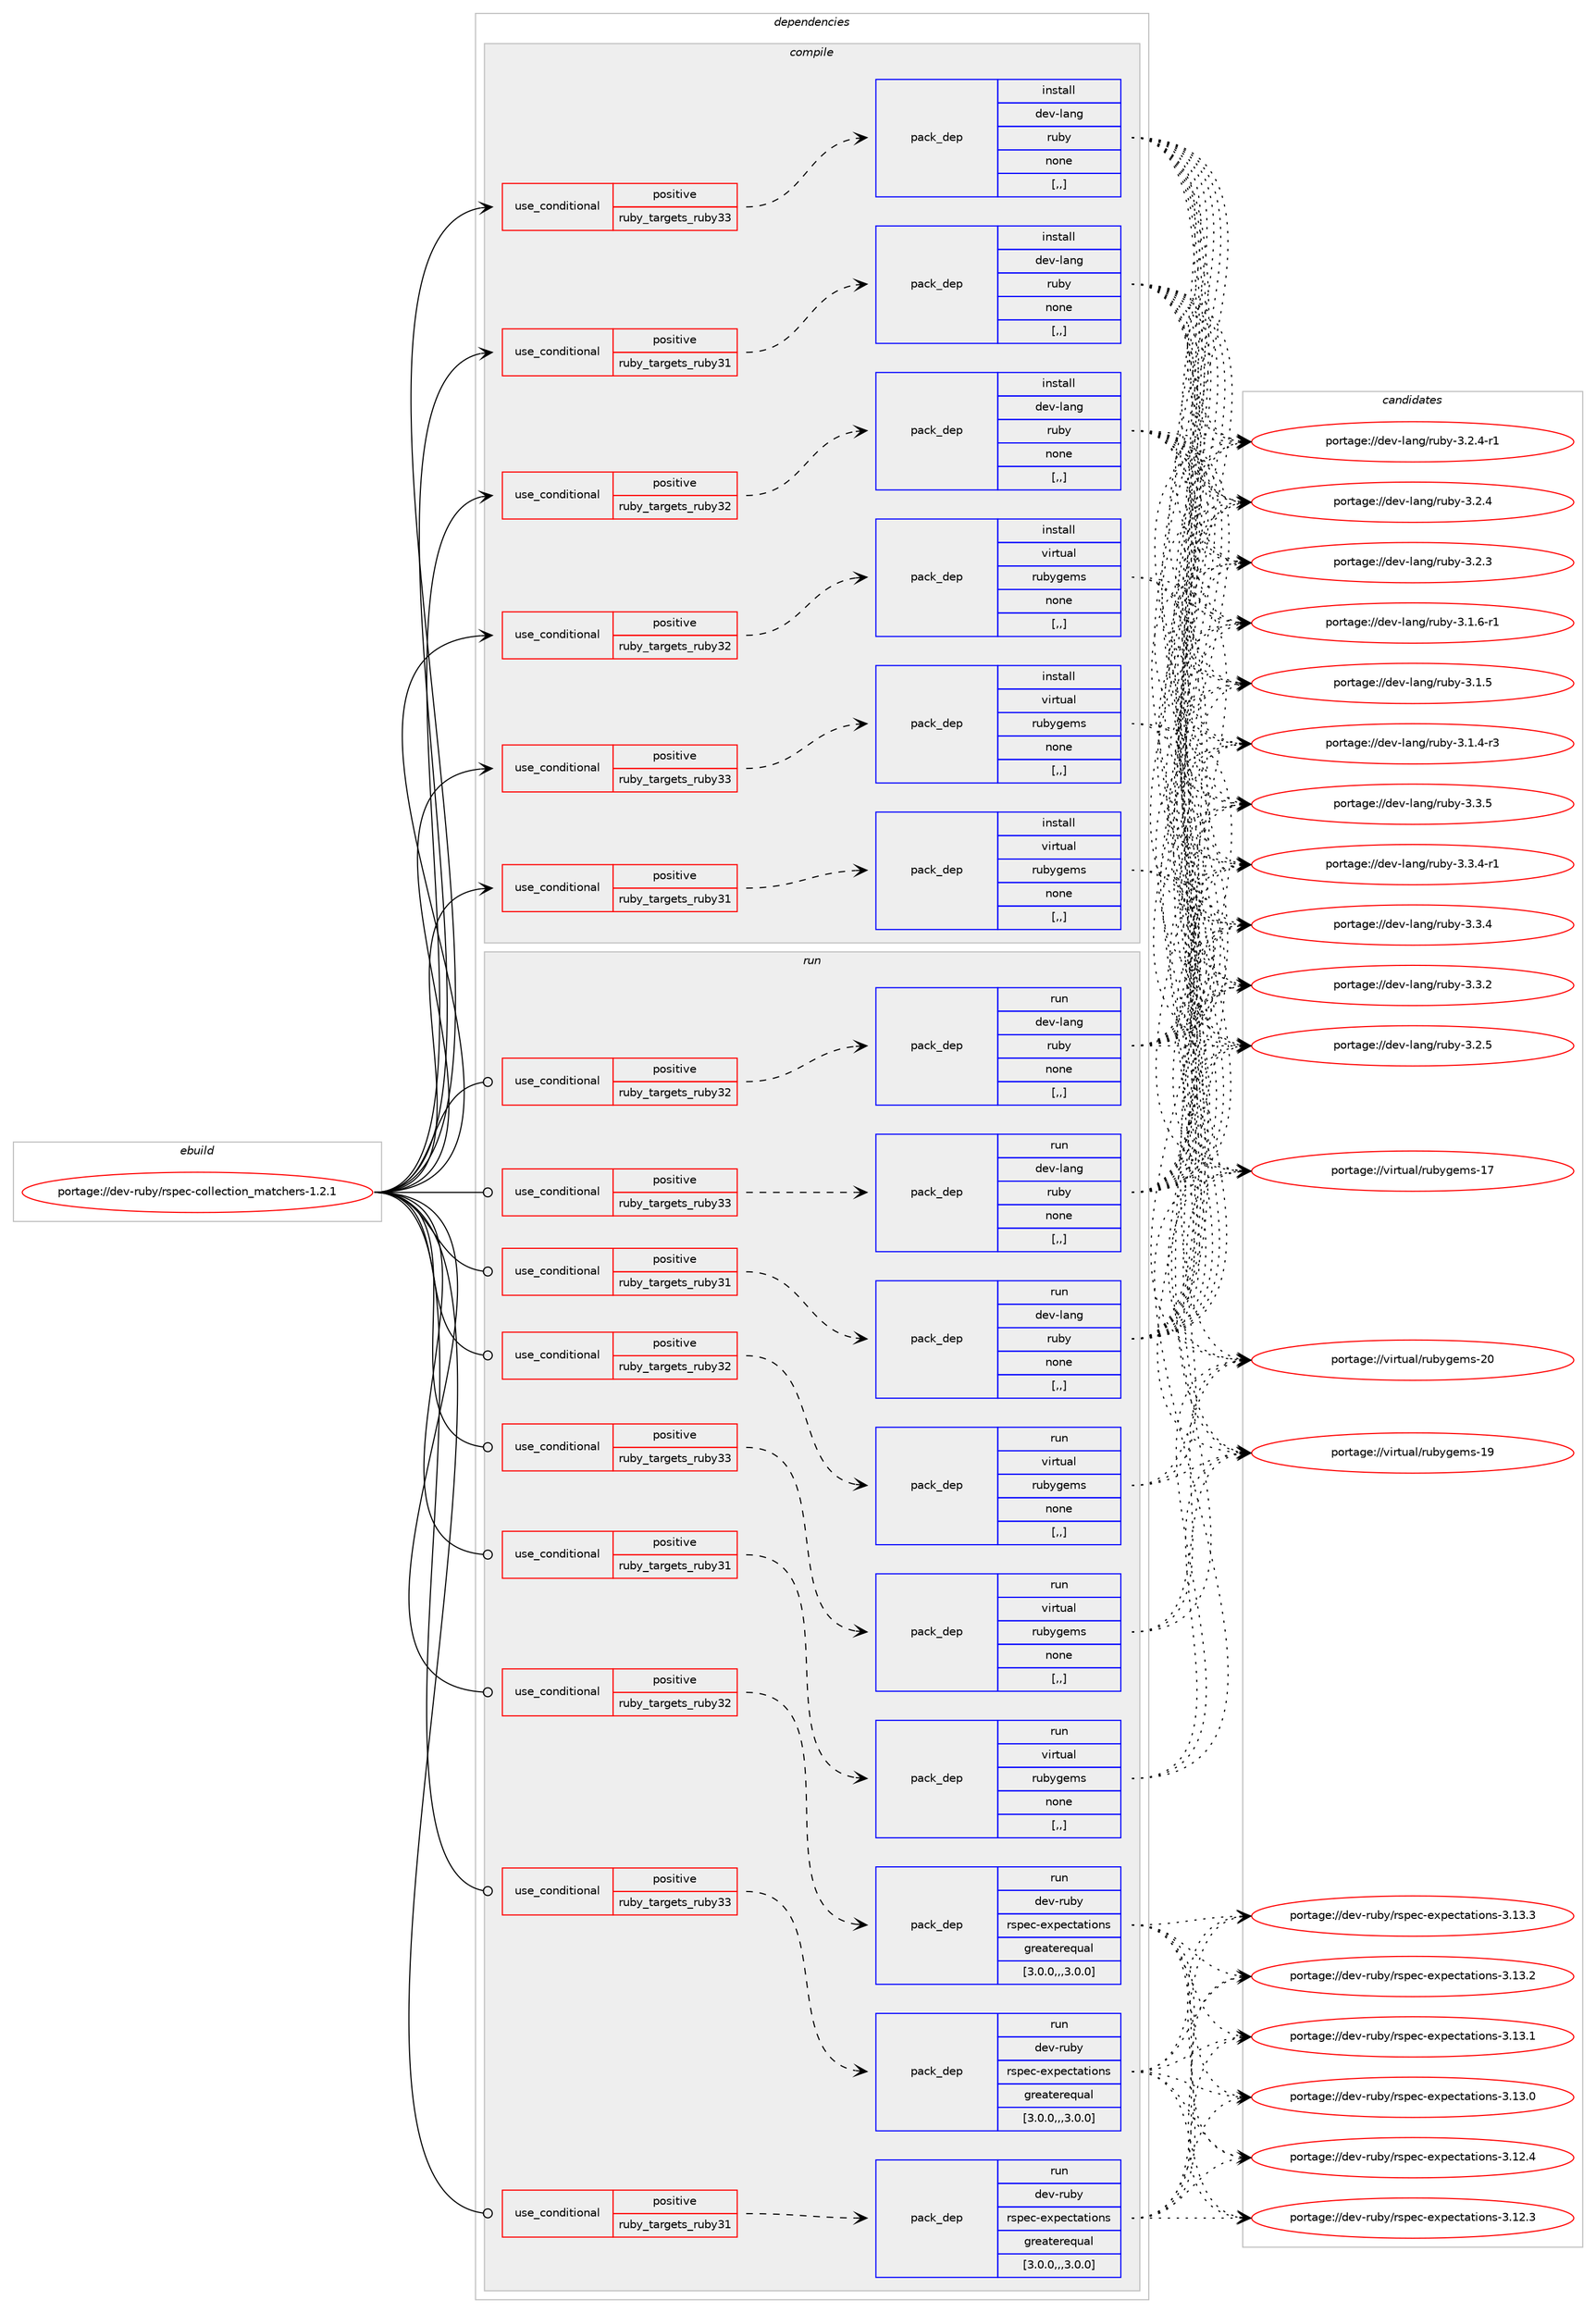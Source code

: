 digraph prolog {

# *************
# Graph options
# *************

newrank=true;
concentrate=true;
compound=true;
graph [rankdir=LR,fontname=Helvetica,fontsize=10,ranksep=1.5];#, ranksep=2.5, nodesep=0.2];
edge  [arrowhead=vee];
node  [fontname=Helvetica,fontsize=10];

# **********
# The ebuild
# **********

subgraph cluster_leftcol {
color=gray;
label=<<i>ebuild</i>>;
id [label="portage://dev-ruby/rspec-collection_matchers-1.2.1", color=red, width=4, href="../dev-ruby/rspec-collection_matchers-1.2.1.svg"];
}

# ****************
# The dependencies
# ****************

subgraph cluster_midcol {
color=gray;
label=<<i>dependencies</i>>;
subgraph cluster_compile {
fillcolor="#eeeeee";
style=filled;
label=<<i>compile</i>>;
subgraph cond186003 {
dependency695799 [label=<<TABLE BORDER="0" CELLBORDER="1" CELLSPACING="0" CELLPADDING="4"><TR><TD ROWSPAN="3" CELLPADDING="10">use_conditional</TD></TR><TR><TD>positive</TD></TR><TR><TD>ruby_targets_ruby31</TD></TR></TABLE>>, shape=none, color=red];
subgraph pack504839 {
dependency695800 [label=<<TABLE BORDER="0" CELLBORDER="1" CELLSPACING="0" CELLPADDING="4" WIDTH="220"><TR><TD ROWSPAN="6" CELLPADDING="30">pack_dep</TD></TR><TR><TD WIDTH="110">install</TD></TR><TR><TD>dev-lang</TD></TR><TR><TD>ruby</TD></TR><TR><TD>none</TD></TR><TR><TD>[,,]</TD></TR></TABLE>>, shape=none, color=blue];
}
dependency695799:e -> dependency695800:w [weight=20,style="dashed",arrowhead="vee"];
}
id:e -> dependency695799:w [weight=20,style="solid",arrowhead="vee"];
subgraph cond186004 {
dependency695801 [label=<<TABLE BORDER="0" CELLBORDER="1" CELLSPACING="0" CELLPADDING="4"><TR><TD ROWSPAN="3" CELLPADDING="10">use_conditional</TD></TR><TR><TD>positive</TD></TR><TR><TD>ruby_targets_ruby31</TD></TR></TABLE>>, shape=none, color=red];
subgraph pack504840 {
dependency695802 [label=<<TABLE BORDER="0" CELLBORDER="1" CELLSPACING="0" CELLPADDING="4" WIDTH="220"><TR><TD ROWSPAN="6" CELLPADDING="30">pack_dep</TD></TR><TR><TD WIDTH="110">install</TD></TR><TR><TD>virtual</TD></TR><TR><TD>rubygems</TD></TR><TR><TD>none</TD></TR><TR><TD>[,,]</TD></TR></TABLE>>, shape=none, color=blue];
}
dependency695801:e -> dependency695802:w [weight=20,style="dashed",arrowhead="vee"];
}
id:e -> dependency695801:w [weight=20,style="solid",arrowhead="vee"];
subgraph cond186005 {
dependency695803 [label=<<TABLE BORDER="0" CELLBORDER="1" CELLSPACING="0" CELLPADDING="4"><TR><TD ROWSPAN="3" CELLPADDING="10">use_conditional</TD></TR><TR><TD>positive</TD></TR><TR><TD>ruby_targets_ruby32</TD></TR></TABLE>>, shape=none, color=red];
subgraph pack504841 {
dependency695804 [label=<<TABLE BORDER="0" CELLBORDER="1" CELLSPACING="0" CELLPADDING="4" WIDTH="220"><TR><TD ROWSPAN="6" CELLPADDING="30">pack_dep</TD></TR><TR><TD WIDTH="110">install</TD></TR><TR><TD>dev-lang</TD></TR><TR><TD>ruby</TD></TR><TR><TD>none</TD></TR><TR><TD>[,,]</TD></TR></TABLE>>, shape=none, color=blue];
}
dependency695803:e -> dependency695804:w [weight=20,style="dashed",arrowhead="vee"];
}
id:e -> dependency695803:w [weight=20,style="solid",arrowhead="vee"];
subgraph cond186006 {
dependency695805 [label=<<TABLE BORDER="0" CELLBORDER="1" CELLSPACING="0" CELLPADDING="4"><TR><TD ROWSPAN="3" CELLPADDING="10">use_conditional</TD></TR><TR><TD>positive</TD></TR><TR><TD>ruby_targets_ruby32</TD></TR></TABLE>>, shape=none, color=red];
subgraph pack504842 {
dependency695806 [label=<<TABLE BORDER="0" CELLBORDER="1" CELLSPACING="0" CELLPADDING="4" WIDTH="220"><TR><TD ROWSPAN="6" CELLPADDING="30">pack_dep</TD></TR><TR><TD WIDTH="110">install</TD></TR><TR><TD>virtual</TD></TR><TR><TD>rubygems</TD></TR><TR><TD>none</TD></TR><TR><TD>[,,]</TD></TR></TABLE>>, shape=none, color=blue];
}
dependency695805:e -> dependency695806:w [weight=20,style="dashed",arrowhead="vee"];
}
id:e -> dependency695805:w [weight=20,style="solid",arrowhead="vee"];
subgraph cond186007 {
dependency695807 [label=<<TABLE BORDER="0" CELLBORDER="1" CELLSPACING="0" CELLPADDING="4"><TR><TD ROWSPAN="3" CELLPADDING="10">use_conditional</TD></TR><TR><TD>positive</TD></TR><TR><TD>ruby_targets_ruby33</TD></TR></TABLE>>, shape=none, color=red];
subgraph pack504843 {
dependency695808 [label=<<TABLE BORDER="0" CELLBORDER="1" CELLSPACING="0" CELLPADDING="4" WIDTH="220"><TR><TD ROWSPAN="6" CELLPADDING="30">pack_dep</TD></TR><TR><TD WIDTH="110">install</TD></TR><TR><TD>dev-lang</TD></TR><TR><TD>ruby</TD></TR><TR><TD>none</TD></TR><TR><TD>[,,]</TD></TR></TABLE>>, shape=none, color=blue];
}
dependency695807:e -> dependency695808:w [weight=20,style="dashed",arrowhead="vee"];
}
id:e -> dependency695807:w [weight=20,style="solid",arrowhead="vee"];
subgraph cond186008 {
dependency695809 [label=<<TABLE BORDER="0" CELLBORDER="1" CELLSPACING="0" CELLPADDING="4"><TR><TD ROWSPAN="3" CELLPADDING="10">use_conditional</TD></TR><TR><TD>positive</TD></TR><TR><TD>ruby_targets_ruby33</TD></TR></TABLE>>, shape=none, color=red];
subgraph pack504844 {
dependency695810 [label=<<TABLE BORDER="0" CELLBORDER="1" CELLSPACING="0" CELLPADDING="4" WIDTH="220"><TR><TD ROWSPAN="6" CELLPADDING="30">pack_dep</TD></TR><TR><TD WIDTH="110">install</TD></TR><TR><TD>virtual</TD></TR><TR><TD>rubygems</TD></TR><TR><TD>none</TD></TR><TR><TD>[,,]</TD></TR></TABLE>>, shape=none, color=blue];
}
dependency695809:e -> dependency695810:w [weight=20,style="dashed",arrowhead="vee"];
}
id:e -> dependency695809:w [weight=20,style="solid",arrowhead="vee"];
}
subgraph cluster_compileandrun {
fillcolor="#eeeeee";
style=filled;
label=<<i>compile and run</i>>;
}
subgraph cluster_run {
fillcolor="#eeeeee";
style=filled;
label=<<i>run</i>>;
subgraph cond186009 {
dependency695811 [label=<<TABLE BORDER="0" CELLBORDER="1" CELLSPACING="0" CELLPADDING="4"><TR><TD ROWSPAN="3" CELLPADDING="10">use_conditional</TD></TR><TR><TD>positive</TD></TR><TR><TD>ruby_targets_ruby31</TD></TR></TABLE>>, shape=none, color=red];
subgraph pack504845 {
dependency695812 [label=<<TABLE BORDER="0" CELLBORDER="1" CELLSPACING="0" CELLPADDING="4" WIDTH="220"><TR><TD ROWSPAN="6" CELLPADDING="30">pack_dep</TD></TR><TR><TD WIDTH="110">run</TD></TR><TR><TD>dev-lang</TD></TR><TR><TD>ruby</TD></TR><TR><TD>none</TD></TR><TR><TD>[,,]</TD></TR></TABLE>>, shape=none, color=blue];
}
dependency695811:e -> dependency695812:w [weight=20,style="dashed",arrowhead="vee"];
}
id:e -> dependency695811:w [weight=20,style="solid",arrowhead="odot"];
subgraph cond186010 {
dependency695813 [label=<<TABLE BORDER="0" CELLBORDER="1" CELLSPACING="0" CELLPADDING="4"><TR><TD ROWSPAN="3" CELLPADDING="10">use_conditional</TD></TR><TR><TD>positive</TD></TR><TR><TD>ruby_targets_ruby31</TD></TR></TABLE>>, shape=none, color=red];
subgraph pack504846 {
dependency695814 [label=<<TABLE BORDER="0" CELLBORDER="1" CELLSPACING="0" CELLPADDING="4" WIDTH="220"><TR><TD ROWSPAN="6" CELLPADDING="30">pack_dep</TD></TR><TR><TD WIDTH="110">run</TD></TR><TR><TD>dev-ruby</TD></TR><TR><TD>rspec-expectations</TD></TR><TR><TD>greaterequal</TD></TR><TR><TD>[3.0.0,,,3.0.0]</TD></TR></TABLE>>, shape=none, color=blue];
}
dependency695813:e -> dependency695814:w [weight=20,style="dashed",arrowhead="vee"];
}
id:e -> dependency695813:w [weight=20,style="solid",arrowhead="odot"];
subgraph cond186011 {
dependency695815 [label=<<TABLE BORDER="0" CELLBORDER="1" CELLSPACING="0" CELLPADDING="4"><TR><TD ROWSPAN="3" CELLPADDING="10">use_conditional</TD></TR><TR><TD>positive</TD></TR><TR><TD>ruby_targets_ruby31</TD></TR></TABLE>>, shape=none, color=red];
subgraph pack504847 {
dependency695816 [label=<<TABLE BORDER="0" CELLBORDER="1" CELLSPACING="0" CELLPADDING="4" WIDTH="220"><TR><TD ROWSPAN="6" CELLPADDING="30">pack_dep</TD></TR><TR><TD WIDTH="110">run</TD></TR><TR><TD>virtual</TD></TR><TR><TD>rubygems</TD></TR><TR><TD>none</TD></TR><TR><TD>[,,]</TD></TR></TABLE>>, shape=none, color=blue];
}
dependency695815:e -> dependency695816:w [weight=20,style="dashed",arrowhead="vee"];
}
id:e -> dependency695815:w [weight=20,style="solid",arrowhead="odot"];
subgraph cond186012 {
dependency695817 [label=<<TABLE BORDER="0" CELLBORDER="1" CELLSPACING="0" CELLPADDING="4"><TR><TD ROWSPAN="3" CELLPADDING="10">use_conditional</TD></TR><TR><TD>positive</TD></TR><TR><TD>ruby_targets_ruby32</TD></TR></TABLE>>, shape=none, color=red];
subgraph pack504848 {
dependency695818 [label=<<TABLE BORDER="0" CELLBORDER="1" CELLSPACING="0" CELLPADDING="4" WIDTH="220"><TR><TD ROWSPAN="6" CELLPADDING="30">pack_dep</TD></TR><TR><TD WIDTH="110">run</TD></TR><TR><TD>dev-lang</TD></TR><TR><TD>ruby</TD></TR><TR><TD>none</TD></TR><TR><TD>[,,]</TD></TR></TABLE>>, shape=none, color=blue];
}
dependency695817:e -> dependency695818:w [weight=20,style="dashed",arrowhead="vee"];
}
id:e -> dependency695817:w [weight=20,style="solid",arrowhead="odot"];
subgraph cond186013 {
dependency695819 [label=<<TABLE BORDER="0" CELLBORDER="1" CELLSPACING="0" CELLPADDING="4"><TR><TD ROWSPAN="3" CELLPADDING="10">use_conditional</TD></TR><TR><TD>positive</TD></TR><TR><TD>ruby_targets_ruby32</TD></TR></TABLE>>, shape=none, color=red];
subgraph pack504849 {
dependency695820 [label=<<TABLE BORDER="0" CELLBORDER="1" CELLSPACING="0" CELLPADDING="4" WIDTH="220"><TR><TD ROWSPAN="6" CELLPADDING="30">pack_dep</TD></TR><TR><TD WIDTH="110">run</TD></TR><TR><TD>dev-ruby</TD></TR><TR><TD>rspec-expectations</TD></TR><TR><TD>greaterequal</TD></TR><TR><TD>[3.0.0,,,3.0.0]</TD></TR></TABLE>>, shape=none, color=blue];
}
dependency695819:e -> dependency695820:w [weight=20,style="dashed",arrowhead="vee"];
}
id:e -> dependency695819:w [weight=20,style="solid",arrowhead="odot"];
subgraph cond186014 {
dependency695821 [label=<<TABLE BORDER="0" CELLBORDER="1" CELLSPACING="0" CELLPADDING="4"><TR><TD ROWSPAN="3" CELLPADDING="10">use_conditional</TD></TR><TR><TD>positive</TD></TR><TR><TD>ruby_targets_ruby32</TD></TR></TABLE>>, shape=none, color=red];
subgraph pack504850 {
dependency695822 [label=<<TABLE BORDER="0" CELLBORDER="1" CELLSPACING="0" CELLPADDING="4" WIDTH="220"><TR><TD ROWSPAN="6" CELLPADDING="30">pack_dep</TD></TR><TR><TD WIDTH="110">run</TD></TR><TR><TD>virtual</TD></TR><TR><TD>rubygems</TD></TR><TR><TD>none</TD></TR><TR><TD>[,,]</TD></TR></TABLE>>, shape=none, color=blue];
}
dependency695821:e -> dependency695822:w [weight=20,style="dashed",arrowhead="vee"];
}
id:e -> dependency695821:w [weight=20,style="solid",arrowhead="odot"];
subgraph cond186015 {
dependency695823 [label=<<TABLE BORDER="0" CELLBORDER="1" CELLSPACING="0" CELLPADDING="4"><TR><TD ROWSPAN="3" CELLPADDING="10">use_conditional</TD></TR><TR><TD>positive</TD></TR><TR><TD>ruby_targets_ruby33</TD></TR></TABLE>>, shape=none, color=red];
subgraph pack504851 {
dependency695824 [label=<<TABLE BORDER="0" CELLBORDER="1" CELLSPACING="0" CELLPADDING="4" WIDTH="220"><TR><TD ROWSPAN="6" CELLPADDING="30">pack_dep</TD></TR><TR><TD WIDTH="110">run</TD></TR><TR><TD>dev-lang</TD></TR><TR><TD>ruby</TD></TR><TR><TD>none</TD></TR><TR><TD>[,,]</TD></TR></TABLE>>, shape=none, color=blue];
}
dependency695823:e -> dependency695824:w [weight=20,style="dashed",arrowhead="vee"];
}
id:e -> dependency695823:w [weight=20,style="solid",arrowhead="odot"];
subgraph cond186016 {
dependency695825 [label=<<TABLE BORDER="0" CELLBORDER="1" CELLSPACING="0" CELLPADDING="4"><TR><TD ROWSPAN="3" CELLPADDING="10">use_conditional</TD></TR><TR><TD>positive</TD></TR><TR><TD>ruby_targets_ruby33</TD></TR></TABLE>>, shape=none, color=red];
subgraph pack504852 {
dependency695826 [label=<<TABLE BORDER="0" CELLBORDER="1" CELLSPACING="0" CELLPADDING="4" WIDTH="220"><TR><TD ROWSPAN="6" CELLPADDING="30">pack_dep</TD></TR><TR><TD WIDTH="110">run</TD></TR><TR><TD>dev-ruby</TD></TR><TR><TD>rspec-expectations</TD></TR><TR><TD>greaterequal</TD></TR><TR><TD>[3.0.0,,,3.0.0]</TD></TR></TABLE>>, shape=none, color=blue];
}
dependency695825:e -> dependency695826:w [weight=20,style="dashed",arrowhead="vee"];
}
id:e -> dependency695825:w [weight=20,style="solid",arrowhead="odot"];
subgraph cond186017 {
dependency695827 [label=<<TABLE BORDER="0" CELLBORDER="1" CELLSPACING="0" CELLPADDING="4"><TR><TD ROWSPAN="3" CELLPADDING="10">use_conditional</TD></TR><TR><TD>positive</TD></TR><TR><TD>ruby_targets_ruby33</TD></TR></TABLE>>, shape=none, color=red];
subgraph pack504853 {
dependency695828 [label=<<TABLE BORDER="0" CELLBORDER="1" CELLSPACING="0" CELLPADDING="4" WIDTH="220"><TR><TD ROWSPAN="6" CELLPADDING="30">pack_dep</TD></TR><TR><TD WIDTH="110">run</TD></TR><TR><TD>virtual</TD></TR><TR><TD>rubygems</TD></TR><TR><TD>none</TD></TR><TR><TD>[,,]</TD></TR></TABLE>>, shape=none, color=blue];
}
dependency695827:e -> dependency695828:w [weight=20,style="dashed",arrowhead="vee"];
}
id:e -> dependency695827:w [weight=20,style="solid",arrowhead="odot"];
}
}

# **************
# The candidates
# **************

subgraph cluster_choices {
rank=same;
color=gray;
label=<<i>candidates</i>>;

subgraph choice504839 {
color=black;
nodesep=1;
choice10010111845108971101034711411798121455146514653 [label="portage://dev-lang/ruby-3.3.5", color=red, width=4,href="../dev-lang/ruby-3.3.5.svg"];
choice100101118451089711010347114117981214551465146524511449 [label="portage://dev-lang/ruby-3.3.4-r1", color=red, width=4,href="../dev-lang/ruby-3.3.4-r1.svg"];
choice10010111845108971101034711411798121455146514652 [label="portage://dev-lang/ruby-3.3.4", color=red, width=4,href="../dev-lang/ruby-3.3.4.svg"];
choice10010111845108971101034711411798121455146514650 [label="portage://dev-lang/ruby-3.3.2", color=red, width=4,href="../dev-lang/ruby-3.3.2.svg"];
choice10010111845108971101034711411798121455146504653 [label="portage://dev-lang/ruby-3.2.5", color=red, width=4,href="../dev-lang/ruby-3.2.5.svg"];
choice100101118451089711010347114117981214551465046524511449 [label="portage://dev-lang/ruby-3.2.4-r1", color=red, width=4,href="../dev-lang/ruby-3.2.4-r1.svg"];
choice10010111845108971101034711411798121455146504652 [label="portage://dev-lang/ruby-3.2.4", color=red, width=4,href="../dev-lang/ruby-3.2.4.svg"];
choice10010111845108971101034711411798121455146504651 [label="portage://dev-lang/ruby-3.2.3", color=red, width=4,href="../dev-lang/ruby-3.2.3.svg"];
choice100101118451089711010347114117981214551464946544511449 [label="portage://dev-lang/ruby-3.1.6-r1", color=red, width=4,href="../dev-lang/ruby-3.1.6-r1.svg"];
choice10010111845108971101034711411798121455146494653 [label="portage://dev-lang/ruby-3.1.5", color=red, width=4,href="../dev-lang/ruby-3.1.5.svg"];
choice100101118451089711010347114117981214551464946524511451 [label="portage://dev-lang/ruby-3.1.4-r3", color=red, width=4,href="../dev-lang/ruby-3.1.4-r3.svg"];
dependency695800:e -> choice10010111845108971101034711411798121455146514653:w [style=dotted,weight="100"];
dependency695800:e -> choice100101118451089711010347114117981214551465146524511449:w [style=dotted,weight="100"];
dependency695800:e -> choice10010111845108971101034711411798121455146514652:w [style=dotted,weight="100"];
dependency695800:e -> choice10010111845108971101034711411798121455146514650:w [style=dotted,weight="100"];
dependency695800:e -> choice10010111845108971101034711411798121455146504653:w [style=dotted,weight="100"];
dependency695800:e -> choice100101118451089711010347114117981214551465046524511449:w [style=dotted,weight="100"];
dependency695800:e -> choice10010111845108971101034711411798121455146504652:w [style=dotted,weight="100"];
dependency695800:e -> choice10010111845108971101034711411798121455146504651:w [style=dotted,weight="100"];
dependency695800:e -> choice100101118451089711010347114117981214551464946544511449:w [style=dotted,weight="100"];
dependency695800:e -> choice10010111845108971101034711411798121455146494653:w [style=dotted,weight="100"];
dependency695800:e -> choice100101118451089711010347114117981214551464946524511451:w [style=dotted,weight="100"];
}
subgraph choice504840 {
color=black;
nodesep=1;
choice118105114116117971084711411798121103101109115455048 [label="portage://virtual/rubygems-20", color=red, width=4,href="../virtual/rubygems-20.svg"];
choice118105114116117971084711411798121103101109115454957 [label="portage://virtual/rubygems-19", color=red, width=4,href="../virtual/rubygems-19.svg"];
choice118105114116117971084711411798121103101109115454955 [label="portage://virtual/rubygems-17", color=red, width=4,href="../virtual/rubygems-17.svg"];
dependency695802:e -> choice118105114116117971084711411798121103101109115455048:w [style=dotted,weight="100"];
dependency695802:e -> choice118105114116117971084711411798121103101109115454957:w [style=dotted,weight="100"];
dependency695802:e -> choice118105114116117971084711411798121103101109115454955:w [style=dotted,weight="100"];
}
subgraph choice504841 {
color=black;
nodesep=1;
choice10010111845108971101034711411798121455146514653 [label="portage://dev-lang/ruby-3.3.5", color=red, width=4,href="../dev-lang/ruby-3.3.5.svg"];
choice100101118451089711010347114117981214551465146524511449 [label="portage://dev-lang/ruby-3.3.4-r1", color=red, width=4,href="../dev-lang/ruby-3.3.4-r1.svg"];
choice10010111845108971101034711411798121455146514652 [label="portage://dev-lang/ruby-3.3.4", color=red, width=4,href="../dev-lang/ruby-3.3.4.svg"];
choice10010111845108971101034711411798121455146514650 [label="portage://dev-lang/ruby-3.3.2", color=red, width=4,href="../dev-lang/ruby-3.3.2.svg"];
choice10010111845108971101034711411798121455146504653 [label="portage://dev-lang/ruby-3.2.5", color=red, width=4,href="../dev-lang/ruby-3.2.5.svg"];
choice100101118451089711010347114117981214551465046524511449 [label="portage://dev-lang/ruby-3.2.4-r1", color=red, width=4,href="../dev-lang/ruby-3.2.4-r1.svg"];
choice10010111845108971101034711411798121455146504652 [label="portage://dev-lang/ruby-3.2.4", color=red, width=4,href="../dev-lang/ruby-3.2.4.svg"];
choice10010111845108971101034711411798121455146504651 [label="portage://dev-lang/ruby-3.2.3", color=red, width=4,href="../dev-lang/ruby-3.2.3.svg"];
choice100101118451089711010347114117981214551464946544511449 [label="portage://dev-lang/ruby-3.1.6-r1", color=red, width=4,href="../dev-lang/ruby-3.1.6-r1.svg"];
choice10010111845108971101034711411798121455146494653 [label="portage://dev-lang/ruby-3.1.5", color=red, width=4,href="../dev-lang/ruby-3.1.5.svg"];
choice100101118451089711010347114117981214551464946524511451 [label="portage://dev-lang/ruby-3.1.4-r3", color=red, width=4,href="../dev-lang/ruby-3.1.4-r3.svg"];
dependency695804:e -> choice10010111845108971101034711411798121455146514653:w [style=dotted,weight="100"];
dependency695804:e -> choice100101118451089711010347114117981214551465146524511449:w [style=dotted,weight="100"];
dependency695804:e -> choice10010111845108971101034711411798121455146514652:w [style=dotted,weight="100"];
dependency695804:e -> choice10010111845108971101034711411798121455146514650:w [style=dotted,weight="100"];
dependency695804:e -> choice10010111845108971101034711411798121455146504653:w [style=dotted,weight="100"];
dependency695804:e -> choice100101118451089711010347114117981214551465046524511449:w [style=dotted,weight="100"];
dependency695804:e -> choice10010111845108971101034711411798121455146504652:w [style=dotted,weight="100"];
dependency695804:e -> choice10010111845108971101034711411798121455146504651:w [style=dotted,weight="100"];
dependency695804:e -> choice100101118451089711010347114117981214551464946544511449:w [style=dotted,weight="100"];
dependency695804:e -> choice10010111845108971101034711411798121455146494653:w [style=dotted,weight="100"];
dependency695804:e -> choice100101118451089711010347114117981214551464946524511451:w [style=dotted,weight="100"];
}
subgraph choice504842 {
color=black;
nodesep=1;
choice118105114116117971084711411798121103101109115455048 [label="portage://virtual/rubygems-20", color=red, width=4,href="../virtual/rubygems-20.svg"];
choice118105114116117971084711411798121103101109115454957 [label="portage://virtual/rubygems-19", color=red, width=4,href="../virtual/rubygems-19.svg"];
choice118105114116117971084711411798121103101109115454955 [label="portage://virtual/rubygems-17", color=red, width=4,href="../virtual/rubygems-17.svg"];
dependency695806:e -> choice118105114116117971084711411798121103101109115455048:w [style=dotted,weight="100"];
dependency695806:e -> choice118105114116117971084711411798121103101109115454957:w [style=dotted,weight="100"];
dependency695806:e -> choice118105114116117971084711411798121103101109115454955:w [style=dotted,weight="100"];
}
subgraph choice504843 {
color=black;
nodesep=1;
choice10010111845108971101034711411798121455146514653 [label="portage://dev-lang/ruby-3.3.5", color=red, width=4,href="../dev-lang/ruby-3.3.5.svg"];
choice100101118451089711010347114117981214551465146524511449 [label="portage://dev-lang/ruby-3.3.4-r1", color=red, width=4,href="../dev-lang/ruby-3.3.4-r1.svg"];
choice10010111845108971101034711411798121455146514652 [label="portage://dev-lang/ruby-3.3.4", color=red, width=4,href="../dev-lang/ruby-3.3.4.svg"];
choice10010111845108971101034711411798121455146514650 [label="portage://dev-lang/ruby-3.3.2", color=red, width=4,href="../dev-lang/ruby-3.3.2.svg"];
choice10010111845108971101034711411798121455146504653 [label="portage://dev-lang/ruby-3.2.5", color=red, width=4,href="../dev-lang/ruby-3.2.5.svg"];
choice100101118451089711010347114117981214551465046524511449 [label="portage://dev-lang/ruby-3.2.4-r1", color=red, width=4,href="../dev-lang/ruby-3.2.4-r1.svg"];
choice10010111845108971101034711411798121455146504652 [label="portage://dev-lang/ruby-3.2.4", color=red, width=4,href="../dev-lang/ruby-3.2.4.svg"];
choice10010111845108971101034711411798121455146504651 [label="portage://dev-lang/ruby-3.2.3", color=red, width=4,href="../dev-lang/ruby-3.2.3.svg"];
choice100101118451089711010347114117981214551464946544511449 [label="portage://dev-lang/ruby-3.1.6-r1", color=red, width=4,href="../dev-lang/ruby-3.1.6-r1.svg"];
choice10010111845108971101034711411798121455146494653 [label="portage://dev-lang/ruby-3.1.5", color=red, width=4,href="../dev-lang/ruby-3.1.5.svg"];
choice100101118451089711010347114117981214551464946524511451 [label="portage://dev-lang/ruby-3.1.4-r3", color=red, width=4,href="../dev-lang/ruby-3.1.4-r3.svg"];
dependency695808:e -> choice10010111845108971101034711411798121455146514653:w [style=dotted,weight="100"];
dependency695808:e -> choice100101118451089711010347114117981214551465146524511449:w [style=dotted,weight="100"];
dependency695808:e -> choice10010111845108971101034711411798121455146514652:w [style=dotted,weight="100"];
dependency695808:e -> choice10010111845108971101034711411798121455146514650:w [style=dotted,weight="100"];
dependency695808:e -> choice10010111845108971101034711411798121455146504653:w [style=dotted,weight="100"];
dependency695808:e -> choice100101118451089711010347114117981214551465046524511449:w [style=dotted,weight="100"];
dependency695808:e -> choice10010111845108971101034711411798121455146504652:w [style=dotted,weight="100"];
dependency695808:e -> choice10010111845108971101034711411798121455146504651:w [style=dotted,weight="100"];
dependency695808:e -> choice100101118451089711010347114117981214551464946544511449:w [style=dotted,weight="100"];
dependency695808:e -> choice10010111845108971101034711411798121455146494653:w [style=dotted,weight="100"];
dependency695808:e -> choice100101118451089711010347114117981214551464946524511451:w [style=dotted,weight="100"];
}
subgraph choice504844 {
color=black;
nodesep=1;
choice118105114116117971084711411798121103101109115455048 [label="portage://virtual/rubygems-20", color=red, width=4,href="../virtual/rubygems-20.svg"];
choice118105114116117971084711411798121103101109115454957 [label="portage://virtual/rubygems-19", color=red, width=4,href="../virtual/rubygems-19.svg"];
choice118105114116117971084711411798121103101109115454955 [label="portage://virtual/rubygems-17", color=red, width=4,href="../virtual/rubygems-17.svg"];
dependency695810:e -> choice118105114116117971084711411798121103101109115455048:w [style=dotted,weight="100"];
dependency695810:e -> choice118105114116117971084711411798121103101109115454957:w [style=dotted,weight="100"];
dependency695810:e -> choice118105114116117971084711411798121103101109115454955:w [style=dotted,weight="100"];
}
subgraph choice504845 {
color=black;
nodesep=1;
choice10010111845108971101034711411798121455146514653 [label="portage://dev-lang/ruby-3.3.5", color=red, width=4,href="../dev-lang/ruby-3.3.5.svg"];
choice100101118451089711010347114117981214551465146524511449 [label="portage://dev-lang/ruby-3.3.4-r1", color=red, width=4,href="../dev-lang/ruby-3.3.4-r1.svg"];
choice10010111845108971101034711411798121455146514652 [label="portage://dev-lang/ruby-3.3.4", color=red, width=4,href="../dev-lang/ruby-3.3.4.svg"];
choice10010111845108971101034711411798121455146514650 [label="portage://dev-lang/ruby-3.3.2", color=red, width=4,href="../dev-lang/ruby-3.3.2.svg"];
choice10010111845108971101034711411798121455146504653 [label="portage://dev-lang/ruby-3.2.5", color=red, width=4,href="../dev-lang/ruby-3.2.5.svg"];
choice100101118451089711010347114117981214551465046524511449 [label="portage://dev-lang/ruby-3.2.4-r1", color=red, width=4,href="../dev-lang/ruby-3.2.4-r1.svg"];
choice10010111845108971101034711411798121455146504652 [label="portage://dev-lang/ruby-3.2.4", color=red, width=4,href="../dev-lang/ruby-3.2.4.svg"];
choice10010111845108971101034711411798121455146504651 [label="portage://dev-lang/ruby-3.2.3", color=red, width=4,href="../dev-lang/ruby-3.2.3.svg"];
choice100101118451089711010347114117981214551464946544511449 [label="portage://dev-lang/ruby-3.1.6-r1", color=red, width=4,href="../dev-lang/ruby-3.1.6-r1.svg"];
choice10010111845108971101034711411798121455146494653 [label="portage://dev-lang/ruby-3.1.5", color=red, width=4,href="../dev-lang/ruby-3.1.5.svg"];
choice100101118451089711010347114117981214551464946524511451 [label="portage://dev-lang/ruby-3.1.4-r3", color=red, width=4,href="../dev-lang/ruby-3.1.4-r3.svg"];
dependency695812:e -> choice10010111845108971101034711411798121455146514653:w [style=dotted,weight="100"];
dependency695812:e -> choice100101118451089711010347114117981214551465146524511449:w [style=dotted,weight="100"];
dependency695812:e -> choice10010111845108971101034711411798121455146514652:w [style=dotted,weight="100"];
dependency695812:e -> choice10010111845108971101034711411798121455146514650:w [style=dotted,weight="100"];
dependency695812:e -> choice10010111845108971101034711411798121455146504653:w [style=dotted,weight="100"];
dependency695812:e -> choice100101118451089711010347114117981214551465046524511449:w [style=dotted,weight="100"];
dependency695812:e -> choice10010111845108971101034711411798121455146504652:w [style=dotted,weight="100"];
dependency695812:e -> choice10010111845108971101034711411798121455146504651:w [style=dotted,weight="100"];
dependency695812:e -> choice100101118451089711010347114117981214551464946544511449:w [style=dotted,weight="100"];
dependency695812:e -> choice10010111845108971101034711411798121455146494653:w [style=dotted,weight="100"];
dependency695812:e -> choice100101118451089711010347114117981214551464946524511451:w [style=dotted,weight="100"];
}
subgraph choice504846 {
color=black;
nodesep=1;
choice1001011184511411798121471141151121019945101120112101991169711610511111011545514649514651 [label="portage://dev-ruby/rspec-expectations-3.13.3", color=red, width=4,href="../dev-ruby/rspec-expectations-3.13.3.svg"];
choice1001011184511411798121471141151121019945101120112101991169711610511111011545514649514650 [label="portage://dev-ruby/rspec-expectations-3.13.2", color=red, width=4,href="../dev-ruby/rspec-expectations-3.13.2.svg"];
choice1001011184511411798121471141151121019945101120112101991169711610511111011545514649514649 [label="portage://dev-ruby/rspec-expectations-3.13.1", color=red, width=4,href="../dev-ruby/rspec-expectations-3.13.1.svg"];
choice1001011184511411798121471141151121019945101120112101991169711610511111011545514649514648 [label="portage://dev-ruby/rspec-expectations-3.13.0", color=red, width=4,href="../dev-ruby/rspec-expectations-3.13.0.svg"];
choice1001011184511411798121471141151121019945101120112101991169711610511111011545514649504652 [label="portage://dev-ruby/rspec-expectations-3.12.4", color=red, width=4,href="../dev-ruby/rspec-expectations-3.12.4.svg"];
choice1001011184511411798121471141151121019945101120112101991169711610511111011545514649504651 [label="portage://dev-ruby/rspec-expectations-3.12.3", color=red, width=4,href="../dev-ruby/rspec-expectations-3.12.3.svg"];
dependency695814:e -> choice1001011184511411798121471141151121019945101120112101991169711610511111011545514649514651:w [style=dotted,weight="100"];
dependency695814:e -> choice1001011184511411798121471141151121019945101120112101991169711610511111011545514649514650:w [style=dotted,weight="100"];
dependency695814:e -> choice1001011184511411798121471141151121019945101120112101991169711610511111011545514649514649:w [style=dotted,weight="100"];
dependency695814:e -> choice1001011184511411798121471141151121019945101120112101991169711610511111011545514649514648:w [style=dotted,weight="100"];
dependency695814:e -> choice1001011184511411798121471141151121019945101120112101991169711610511111011545514649504652:w [style=dotted,weight="100"];
dependency695814:e -> choice1001011184511411798121471141151121019945101120112101991169711610511111011545514649504651:w [style=dotted,weight="100"];
}
subgraph choice504847 {
color=black;
nodesep=1;
choice118105114116117971084711411798121103101109115455048 [label="portage://virtual/rubygems-20", color=red, width=4,href="../virtual/rubygems-20.svg"];
choice118105114116117971084711411798121103101109115454957 [label="portage://virtual/rubygems-19", color=red, width=4,href="../virtual/rubygems-19.svg"];
choice118105114116117971084711411798121103101109115454955 [label="portage://virtual/rubygems-17", color=red, width=4,href="../virtual/rubygems-17.svg"];
dependency695816:e -> choice118105114116117971084711411798121103101109115455048:w [style=dotted,weight="100"];
dependency695816:e -> choice118105114116117971084711411798121103101109115454957:w [style=dotted,weight="100"];
dependency695816:e -> choice118105114116117971084711411798121103101109115454955:w [style=dotted,weight="100"];
}
subgraph choice504848 {
color=black;
nodesep=1;
choice10010111845108971101034711411798121455146514653 [label="portage://dev-lang/ruby-3.3.5", color=red, width=4,href="../dev-lang/ruby-3.3.5.svg"];
choice100101118451089711010347114117981214551465146524511449 [label="portage://dev-lang/ruby-3.3.4-r1", color=red, width=4,href="../dev-lang/ruby-3.3.4-r1.svg"];
choice10010111845108971101034711411798121455146514652 [label="portage://dev-lang/ruby-3.3.4", color=red, width=4,href="../dev-lang/ruby-3.3.4.svg"];
choice10010111845108971101034711411798121455146514650 [label="portage://dev-lang/ruby-3.3.2", color=red, width=4,href="../dev-lang/ruby-3.3.2.svg"];
choice10010111845108971101034711411798121455146504653 [label="portage://dev-lang/ruby-3.2.5", color=red, width=4,href="../dev-lang/ruby-3.2.5.svg"];
choice100101118451089711010347114117981214551465046524511449 [label="portage://dev-lang/ruby-3.2.4-r1", color=red, width=4,href="../dev-lang/ruby-3.2.4-r1.svg"];
choice10010111845108971101034711411798121455146504652 [label="portage://dev-lang/ruby-3.2.4", color=red, width=4,href="../dev-lang/ruby-3.2.4.svg"];
choice10010111845108971101034711411798121455146504651 [label="portage://dev-lang/ruby-3.2.3", color=red, width=4,href="../dev-lang/ruby-3.2.3.svg"];
choice100101118451089711010347114117981214551464946544511449 [label="portage://dev-lang/ruby-3.1.6-r1", color=red, width=4,href="../dev-lang/ruby-3.1.6-r1.svg"];
choice10010111845108971101034711411798121455146494653 [label="portage://dev-lang/ruby-3.1.5", color=red, width=4,href="../dev-lang/ruby-3.1.5.svg"];
choice100101118451089711010347114117981214551464946524511451 [label="portage://dev-lang/ruby-3.1.4-r3", color=red, width=4,href="../dev-lang/ruby-3.1.4-r3.svg"];
dependency695818:e -> choice10010111845108971101034711411798121455146514653:w [style=dotted,weight="100"];
dependency695818:e -> choice100101118451089711010347114117981214551465146524511449:w [style=dotted,weight="100"];
dependency695818:e -> choice10010111845108971101034711411798121455146514652:w [style=dotted,weight="100"];
dependency695818:e -> choice10010111845108971101034711411798121455146514650:w [style=dotted,weight="100"];
dependency695818:e -> choice10010111845108971101034711411798121455146504653:w [style=dotted,weight="100"];
dependency695818:e -> choice100101118451089711010347114117981214551465046524511449:w [style=dotted,weight="100"];
dependency695818:e -> choice10010111845108971101034711411798121455146504652:w [style=dotted,weight="100"];
dependency695818:e -> choice10010111845108971101034711411798121455146504651:w [style=dotted,weight="100"];
dependency695818:e -> choice100101118451089711010347114117981214551464946544511449:w [style=dotted,weight="100"];
dependency695818:e -> choice10010111845108971101034711411798121455146494653:w [style=dotted,weight="100"];
dependency695818:e -> choice100101118451089711010347114117981214551464946524511451:w [style=dotted,weight="100"];
}
subgraph choice504849 {
color=black;
nodesep=1;
choice1001011184511411798121471141151121019945101120112101991169711610511111011545514649514651 [label="portage://dev-ruby/rspec-expectations-3.13.3", color=red, width=4,href="../dev-ruby/rspec-expectations-3.13.3.svg"];
choice1001011184511411798121471141151121019945101120112101991169711610511111011545514649514650 [label="portage://dev-ruby/rspec-expectations-3.13.2", color=red, width=4,href="../dev-ruby/rspec-expectations-3.13.2.svg"];
choice1001011184511411798121471141151121019945101120112101991169711610511111011545514649514649 [label="portage://dev-ruby/rspec-expectations-3.13.1", color=red, width=4,href="../dev-ruby/rspec-expectations-3.13.1.svg"];
choice1001011184511411798121471141151121019945101120112101991169711610511111011545514649514648 [label="portage://dev-ruby/rspec-expectations-3.13.0", color=red, width=4,href="../dev-ruby/rspec-expectations-3.13.0.svg"];
choice1001011184511411798121471141151121019945101120112101991169711610511111011545514649504652 [label="portage://dev-ruby/rspec-expectations-3.12.4", color=red, width=4,href="../dev-ruby/rspec-expectations-3.12.4.svg"];
choice1001011184511411798121471141151121019945101120112101991169711610511111011545514649504651 [label="portage://dev-ruby/rspec-expectations-3.12.3", color=red, width=4,href="../dev-ruby/rspec-expectations-3.12.3.svg"];
dependency695820:e -> choice1001011184511411798121471141151121019945101120112101991169711610511111011545514649514651:w [style=dotted,weight="100"];
dependency695820:e -> choice1001011184511411798121471141151121019945101120112101991169711610511111011545514649514650:w [style=dotted,weight="100"];
dependency695820:e -> choice1001011184511411798121471141151121019945101120112101991169711610511111011545514649514649:w [style=dotted,weight="100"];
dependency695820:e -> choice1001011184511411798121471141151121019945101120112101991169711610511111011545514649514648:w [style=dotted,weight="100"];
dependency695820:e -> choice1001011184511411798121471141151121019945101120112101991169711610511111011545514649504652:w [style=dotted,weight="100"];
dependency695820:e -> choice1001011184511411798121471141151121019945101120112101991169711610511111011545514649504651:w [style=dotted,weight="100"];
}
subgraph choice504850 {
color=black;
nodesep=1;
choice118105114116117971084711411798121103101109115455048 [label="portage://virtual/rubygems-20", color=red, width=4,href="../virtual/rubygems-20.svg"];
choice118105114116117971084711411798121103101109115454957 [label="portage://virtual/rubygems-19", color=red, width=4,href="../virtual/rubygems-19.svg"];
choice118105114116117971084711411798121103101109115454955 [label="portage://virtual/rubygems-17", color=red, width=4,href="../virtual/rubygems-17.svg"];
dependency695822:e -> choice118105114116117971084711411798121103101109115455048:w [style=dotted,weight="100"];
dependency695822:e -> choice118105114116117971084711411798121103101109115454957:w [style=dotted,weight="100"];
dependency695822:e -> choice118105114116117971084711411798121103101109115454955:w [style=dotted,weight="100"];
}
subgraph choice504851 {
color=black;
nodesep=1;
choice10010111845108971101034711411798121455146514653 [label="portage://dev-lang/ruby-3.3.5", color=red, width=4,href="../dev-lang/ruby-3.3.5.svg"];
choice100101118451089711010347114117981214551465146524511449 [label="portage://dev-lang/ruby-3.3.4-r1", color=red, width=4,href="../dev-lang/ruby-3.3.4-r1.svg"];
choice10010111845108971101034711411798121455146514652 [label="portage://dev-lang/ruby-3.3.4", color=red, width=4,href="../dev-lang/ruby-3.3.4.svg"];
choice10010111845108971101034711411798121455146514650 [label="portage://dev-lang/ruby-3.3.2", color=red, width=4,href="../dev-lang/ruby-3.3.2.svg"];
choice10010111845108971101034711411798121455146504653 [label="portage://dev-lang/ruby-3.2.5", color=red, width=4,href="../dev-lang/ruby-3.2.5.svg"];
choice100101118451089711010347114117981214551465046524511449 [label="portage://dev-lang/ruby-3.2.4-r1", color=red, width=4,href="../dev-lang/ruby-3.2.4-r1.svg"];
choice10010111845108971101034711411798121455146504652 [label="portage://dev-lang/ruby-3.2.4", color=red, width=4,href="../dev-lang/ruby-3.2.4.svg"];
choice10010111845108971101034711411798121455146504651 [label="portage://dev-lang/ruby-3.2.3", color=red, width=4,href="../dev-lang/ruby-3.2.3.svg"];
choice100101118451089711010347114117981214551464946544511449 [label="portage://dev-lang/ruby-3.1.6-r1", color=red, width=4,href="../dev-lang/ruby-3.1.6-r1.svg"];
choice10010111845108971101034711411798121455146494653 [label="portage://dev-lang/ruby-3.1.5", color=red, width=4,href="../dev-lang/ruby-3.1.5.svg"];
choice100101118451089711010347114117981214551464946524511451 [label="portage://dev-lang/ruby-3.1.4-r3", color=red, width=4,href="../dev-lang/ruby-3.1.4-r3.svg"];
dependency695824:e -> choice10010111845108971101034711411798121455146514653:w [style=dotted,weight="100"];
dependency695824:e -> choice100101118451089711010347114117981214551465146524511449:w [style=dotted,weight="100"];
dependency695824:e -> choice10010111845108971101034711411798121455146514652:w [style=dotted,weight="100"];
dependency695824:e -> choice10010111845108971101034711411798121455146514650:w [style=dotted,weight="100"];
dependency695824:e -> choice10010111845108971101034711411798121455146504653:w [style=dotted,weight="100"];
dependency695824:e -> choice100101118451089711010347114117981214551465046524511449:w [style=dotted,weight="100"];
dependency695824:e -> choice10010111845108971101034711411798121455146504652:w [style=dotted,weight="100"];
dependency695824:e -> choice10010111845108971101034711411798121455146504651:w [style=dotted,weight="100"];
dependency695824:e -> choice100101118451089711010347114117981214551464946544511449:w [style=dotted,weight="100"];
dependency695824:e -> choice10010111845108971101034711411798121455146494653:w [style=dotted,weight="100"];
dependency695824:e -> choice100101118451089711010347114117981214551464946524511451:w [style=dotted,weight="100"];
}
subgraph choice504852 {
color=black;
nodesep=1;
choice1001011184511411798121471141151121019945101120112101991169711610511111011545514649514651 [label="portage://dev-ruby/rspec-expectations-3.13.3", color=red, width=4,href="../dev-ruby/rspec-expectations-3.13.3.svg"];
choice1001011184511411798121471141151121019945101120112101991169711610511111011545514649514650 [label="portage://dev-ruby/rspec-expectations-3.13.2", color=red, width=4,href="../dev-ruby/rspec-expectations-3.13.2.svg"];
choice1001011184511411798121471141151121019945101120112101991169711610511111011545514649514649 [label="portage://dev-ruby/rspec-expectations-3.13.1", color=red, width=4,href="../dev-ruby/rspec-expectations-3.13.1.svg"];
choice1001011184511411798121471141151121019945101120112101991169711610511111011545514649514648 [label="portage://dev-ruby/rspec-expectations-3.13.0", color=red, width=4,href="../dev-ruby/rspec-expectations-3.13.0.svg"];
choice1001011184511411798121471141151121019945101120112101991169711610511111011545514649504652 [label="portage://dev-ruby/rspec-expectations-3.12.4", color=red, width=4,href="../dev-ruby/rspec-expectations-3.12.4.svg"];
choice1001011184511411798121471141151121019945101120112101991169711610511111011545514649504651 [label="portage://dev-ruby/rspec-expectations-3.12.3", color=red, width=4,href="../dev-ruby/rspec-expectations-3.12.3.svg"];
dependency695826:e -> choice1001011184511411798121471141151121019945101120112101991169711610511111011545514649514651:w [style=dotted,weight="100"];
dependency695826:e -> choice1001011184511411798121471141151121019945101120112101991169711610511111011545514649514650:w [style=dotted,weight="100"];
dependency695826:e -> choice1001011184511411798121471141151121019945101120112101991169711610511111011545514649514649:w [style=dotted,weight="100"];
dependency695826:e -> choice1001011184511411798121471141151121019945101120112101991169711610511111011545514649514648:w [style=dotted,weight="100"];
dependency695826:e -> choice1001011184511411798121471141151121019945101120112101991169711610511111011545514649504652:w [style=dotted,weight="100"];
dependency695826:e -> choice1001011184511411798121471141151121019945101120112101991169711610511111011545514649504651:w [style=dotted,weight="100"];
}
subgraph choice504853 {
color=black;
nodesep=1;
choice118105114116117971084711411798121103101109115455048 [label="portage://virtual/rubygems-20", color=red, width=4,href="../virtual/rubygems-20.svg"];
choice118105114116117971084711411798121103101109115454957 [label="portage://virtual/rubygems-19", color=red, width=4,href="../virtual/rubygems-19.svg"];
choice118105114116117971084711411798121103101109115454955 [label="portage://virtual/rubygems-17", color=red, width=4,href="../virtual/rubygems-17.svg"];
dependency695828:e -> choice118105114116117971084711411798121103101109115455048:w [style=dotted,weight="100"];
dependency695828:e -> choice118105114116117971084711411798121103101109115454957:w [style=dotted,weight="100"];
dependency695828:e -> choice118105114116117971084711411798121103101109115454955:w [style=dotted,weight="100"];
}
}

}
